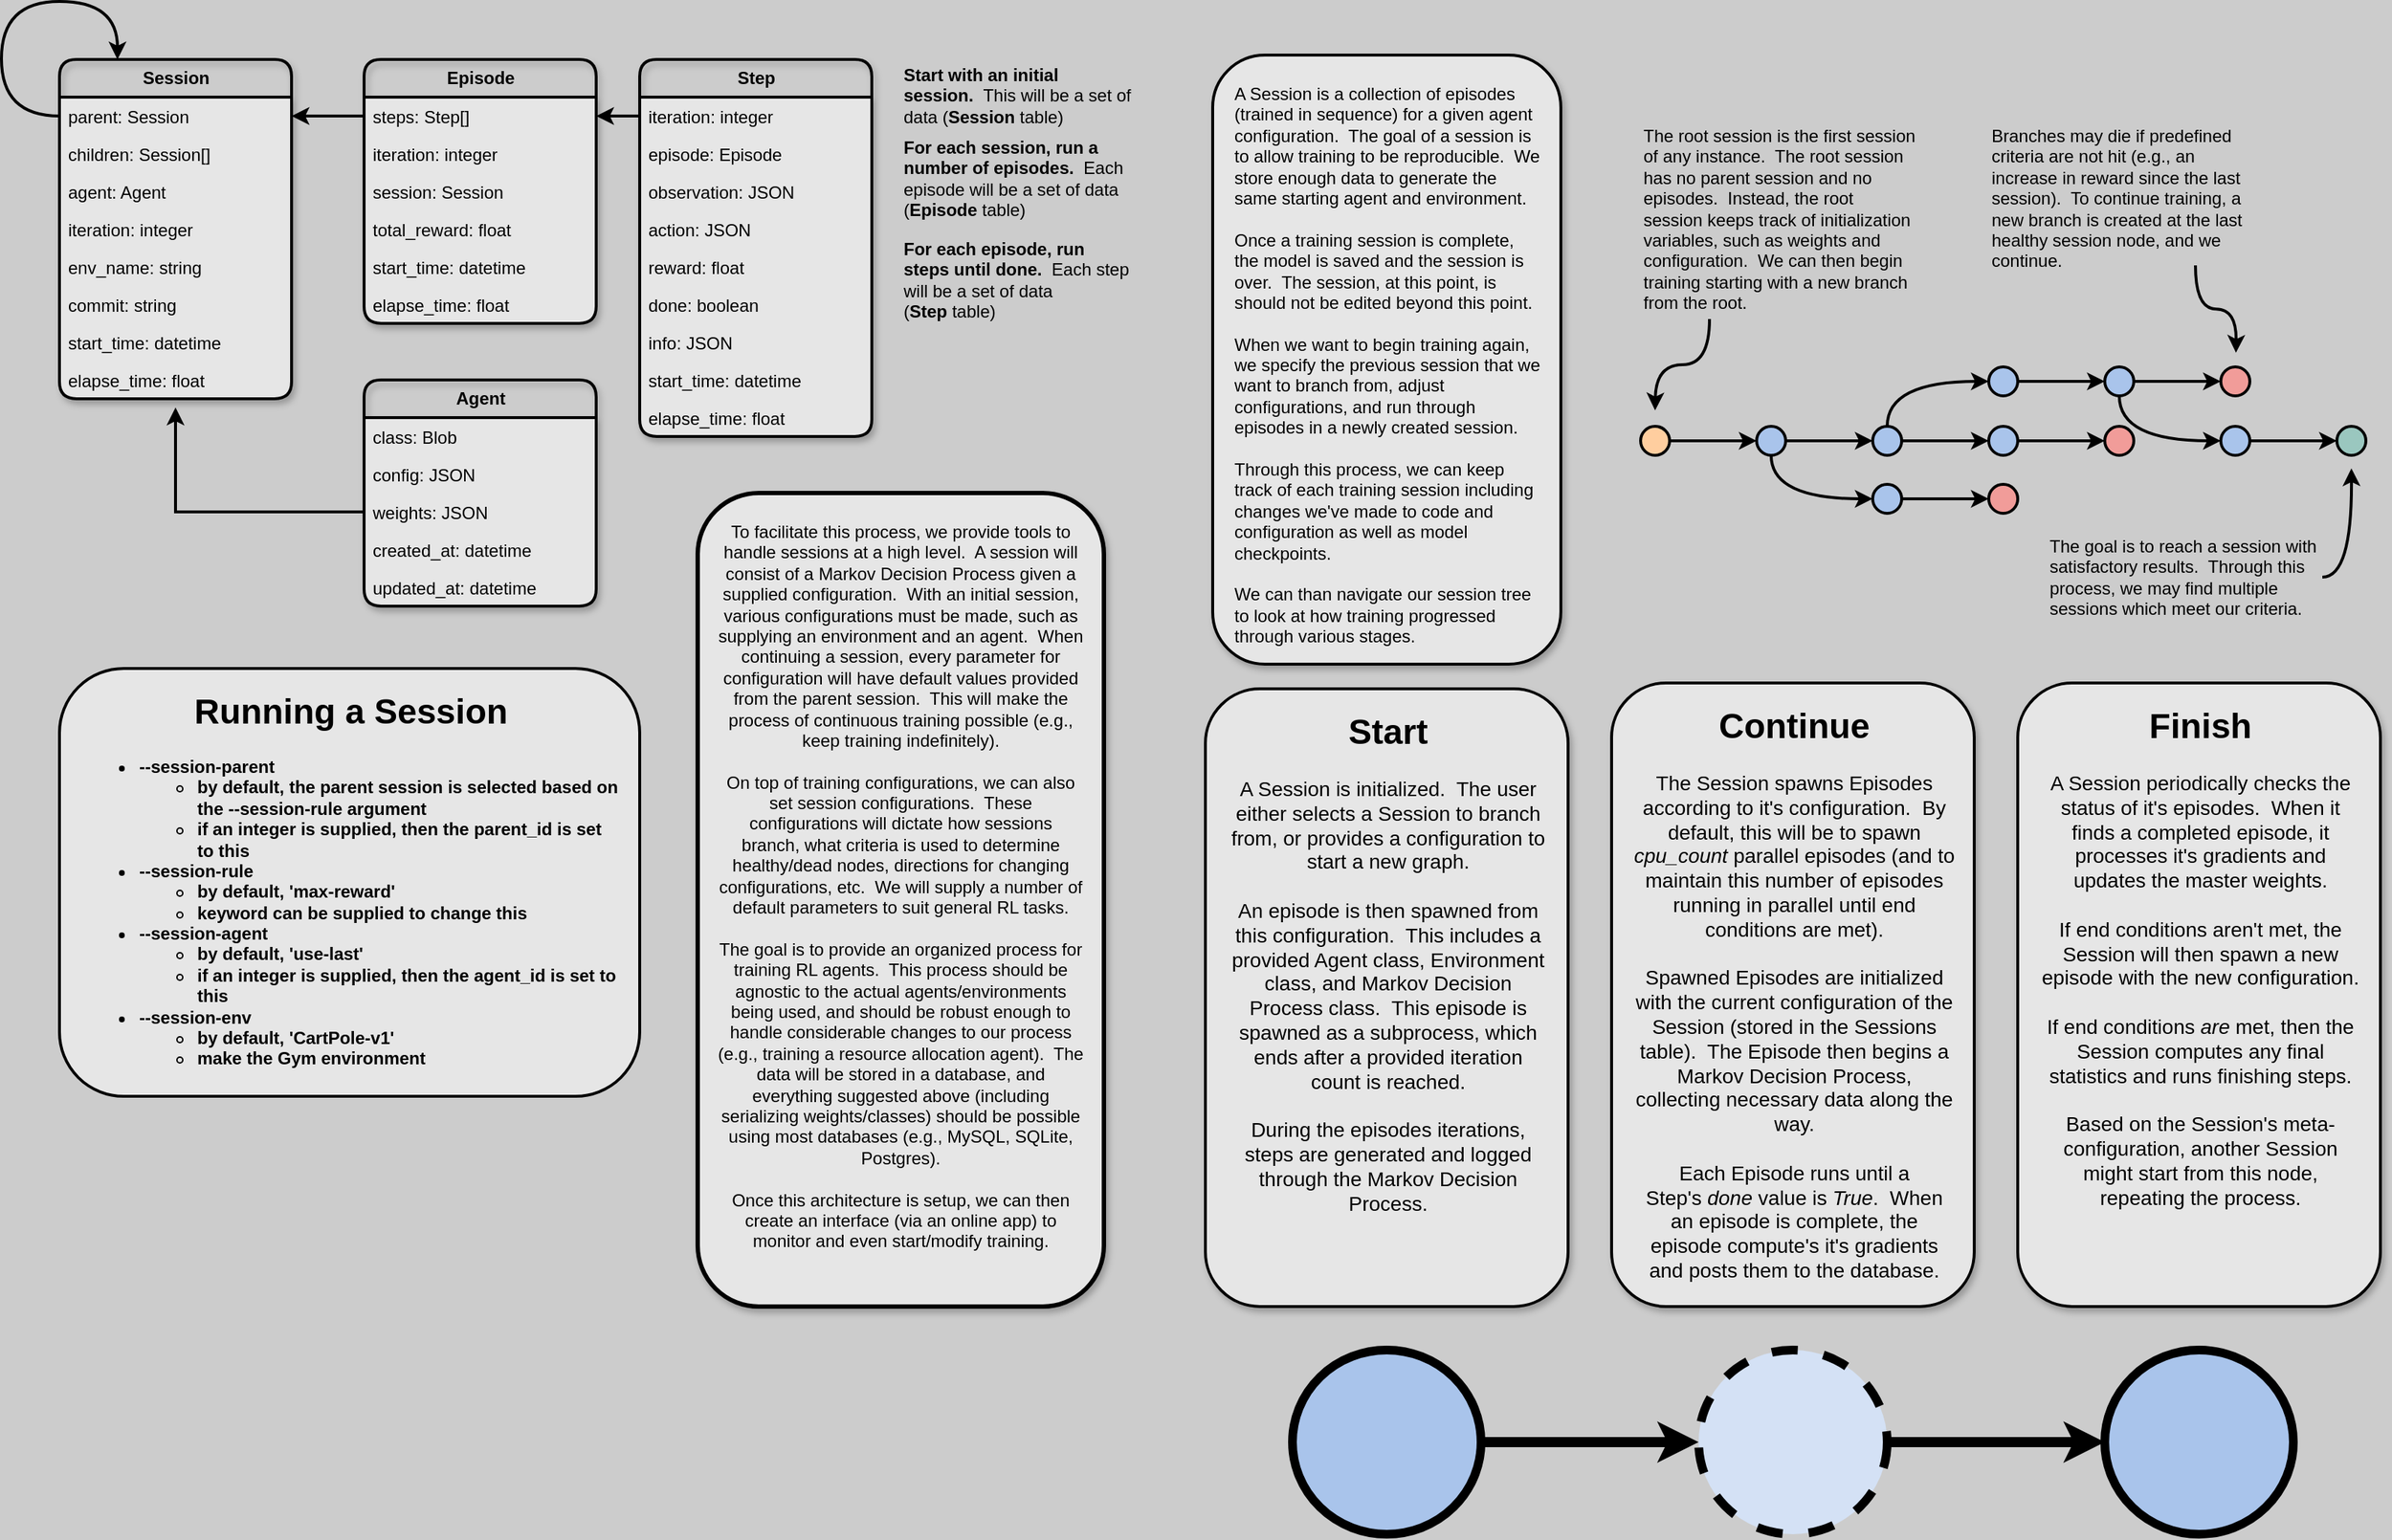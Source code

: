 <mxGraphModel dx="1079" dy="789" grid="1" gridSize="10" guides="1" tooltips="1" connect="1" arrows="1" fold="1" page="1" pageScale="1" pageWidth="850" pageHeight="1100" background="#CCCCCC"><root><mxCell id="0"/><mxCell id="1" parent="0"/><mxCell id="134" value="" style="group" parent="1" vertex="1" connectable="0"><mxGeometry x="80" y="79" width="740" height="980" as="geometry"/></mxCell><mxCell id="130" value="" style="group" parent="134" vertex="1" connectable="0"><mxGeometry x="580" y="-22" width="160" height="241" as="geometry"/></mxCell><mxCell id="157" value="" style="group" parent="130" vertex="1" connectable="0"><mxGeometry width="160" height="190" as="geometry"/></mxCell><mxCell id="117" value="&lt;b&gt;Start with an initial session.&amp;nbsp;&amp;nbsp;&lt;/b&gt;&lt;span&gt;This will be a set of data (&lt;/span&gt;&lt;b&gt;Session&amp;nbsp;&lt;/b&gt;&lt;span&gt;table)&lt;/span&gt;" style="text;html=1;strokeColor=none;fillColor=none;align=left;verticalAlign=top;whiteSpace=wrap;rounded=0;shadow=1;" parent="157" vertex="1"><mxGeometry width="160" height="50" as="geometry"/></mxCell><mxCell id="125" value="&lt;b&gt;For each session, run a number of episodes.&amp;nbsp;&amp;nbsp;&lt;/b&gt;&lt;span&gt;Each episode will be a set of data (&lt;/span&gt;&lt;b&gt;Episode &lt;/b&gt;&lt;span&gt;table)&lt;/span&gt;" style="text;html=1;strokeColor=none;fillColor=none;align=left;verticalAlign=top;whiteSpace=wrap;rounded=0;shadow=1;" parent="157" vertex="1"><mxGeometry y="50" width="160" height="70" as="geometry"/></mxCell><mxCell id="127" value="&lt;b&gt;For each episode, run steps until done.&amp;nbsp;&amp;nbsp;&lt;/b&gt;&lt;span&gt;Each step will be a set of data (&lt;/span&gt;&lt;b&gt;Step&amp;nbsp;&lt;/b&gt;&lt;span&gt;table)&lt;/span&gt;" style="text;html=1;strokeColor=none;fillColor=none;align=left;verticalAlign=top;whiteSpace=wrap;rounded=0;shadow=1;" parent="157" vertex="1"><mxGeometry y="120" width="160" height="70" as="geometry"/></mxCell><mxCell id="156" value="" style="group" parent="134" vertex="1" connectable="0"><mxGeometry y="-19" width="560" height="715" as="geometry"/></mxCell><object label="&lt;b&gt;Step&lt;/b&gt;" id="15"><mxCell style="swimlane;fontStyle=0;childLayout=stackLayout;horizontal=1;startSize=26;fillColor=none;horizontalStack=0;resizeParent=1;resizeParentMax=0;resizeLast=0;collapsible=1;marginBottom=0;swimlaneFillColor=#E6E6E6;rounded=1;strokeWidth=2;html=1;shadow=1;" parent="156" vertex="1"><mxGeometry x="400" width="160" height="260" as="geometry"/></mxCell></object><mxCell id="46" value="iteration: integer" style="text;strokeColor=none;fillColor=none;align=left;verticalAlign=top;spacingLeft=4;spacingRight=4;overflow=hidden;rotatable=0;points=[[0,0.5],[1,0.5]];portConstraint=eastwest;" parent="15" vertex="1"><mxGeometry y="26" width="160" height="26" as="geometry"/></mxCell><mxCell id="49" value="episode: Episode" style="text;strokeColor=none;fillColor=none;align=left;verticalAlign=top;spacingLeft=4;spacingRight=4;overflow=hidden;rotatable=0;points=[[0,0.5],[1,0.5]];portConstraint=eastwest;" parent="15" vertex="1"><mxGeometry y="52" width="160" height="26" as="geometry"/></mxCell><mxCell id="48" value="observation: JSON" style="text;strokeColor=none;fillColor=none;align=left;verticalAlign=top;spacingLeft=4;spacingRight=4;overflow=hidden;rotatable=0;points=[[0,0.5],[1,0.5]];portConstraint=eastwest;" parent="15" vertex="1"><mxGeometry y="78" width="160" height="26" as="geometry"/></mxCell><mxCell id="51" value="action: JSON&#10;" style="text;strokeColor=none;fillColor=none;align=left;verticalAlign=top;spacingLeft=4;spacingRight=4;overflow=hidden;rotatable=0;points=[[0,0.5],[1,0.5]];portConstraint=eastwest;" parent="15" vertex="1"><mxGeometry y="104" width="160" height="26" as="geometry"/></mxCell><mxCell id="52" value="reward: float" style="text;strokeColor=none;fillColor=none;align=left;verticalAlign=top;spacingLeft=4;spacingRight=4;overflow=hidden;rotatable=0;points=[[0,0.5],[1,0.5]];portConstraint=eastwest;" parent="15" vertex="1"><mxGeometry y="130" width="160" height="26" as="geometry"/></mxCell><mxCell id="53" value="done: boolean" style="text;strokeColor=none;fillColor=none;align=left;verticalAlign=top;spacingLeft=4;spacingRight=4;overflow=hidden;rotatable=0;points=[[0,0.5],[1,0.5]];portConstraint=eastwest;" parent="15" vertex="1"><mxGeometry y="156" width="160" height="26" as="geometry"/></mxCell><mxCell id="54" value="info: JSON" style="text;strokeColor=none;fillColor=none;align=left;verticalAlign=top;spacingLeft=4;spacingRight=4;overflow=hidden;rotatable=0;points=[[0,0.5],[1,0.5]];portConstraint=eastwest;" parent="15" vertex="1"><mxGeometry y="182" width="160" height="26" as="geometry"/></mxCell><mxCell id="55" value="start_time: datetime" style="text;strokeColor=none;fillColor=none;align=left;verticalAlign=top;spacingLeft=4;spacingRight=4;overflow=hidden;rotatable=0;points=[[0,0.5],[1,0.5]];portConstraint=eastwest;" parent="15" vertex="1"><mxGeometry y="208" width="160" height="26" as="geometry"/></mxCell><mxCell id="45" value="elapse_time: float" style="text;strokeColor=none;fillColor=none;align=left;verticalAlign=top;spacingLeft=4;spacingRight=4;overflow=hidden;rotatable=0;points=[[0,0.5],[1,0.5]];portConstraint=eastwest;" parent="15" vertex="1"><mxGeometry y="234" width="160" height="26" as="geometry"/></mxCell><mxCell id="27" value="&lt;b&gt;Session&lt;/b&gt;" style="swimlane;fontStyle=0;childLayout=stackLayout;horizontal=1;startSize=26;fillColor=none;horizontalStack=0;resizeParent=1;resizeParentMax=0;resizeLast=0;collapsible=1;marginBottom=0;swimlaneFillColor=#E6E6E6;rounded=1;strokeWidth=2;html=1;shadow=1;" parent="156" vertex="1"><mxGeometry width="160" height="234" as="geometry"/></mxCell><mxCell id="133" style="edgeStyle=orthogonalEdgeStyle;curved=1;rounded=0;html=1;exitX=0;exitY=0.5;entryX=0.25;entryY=0;jettySize=auto;orthogonalLoop=1;strokeWidth=2;" parent="27" source="129" target="27" edge="1"><mxGeometry relative="1" as="geometry"><Array as="points"><mxPoint x="-40" y="39"/><mxPoint x="-40" y="-40"/><mxPoint x="40" y="-40"/></Array></mxGeometry></mxCell><mxCell id="129" value="parent: Session" style="text;strokeColor=none;fillColor=none;align=left;verticalAlign=top;spacingLeft=4;spacingRight=4;overflow=hidden;rotatable=0;points=[[0,0.5],[1,0.5]];portConstraint=eastwest;" parent="27" vertex="1"><mxGeometry y="26" width="160" height="26" as="geometry"/></mxCell><mxCell id="71" value="children: Session[]" style="text;strokeColor=none;fillColor=none;align=left;verticalAlign=top;spacingLeft=4;spacingRight=4;overflow=hidden;rotatable=0;points=[[0,0.5],[1,0.5]];portConstraint=eastwest;" parent="27" vertex="1"><mxGeometry y="52" width="160" height="26" as="geometry"/></mxCell><mxCell id="120" value="agent: Agent" style="text;strokeColor=none;fillColor=none;align=left;verticalAlign=top;spacingLeft=4;spacingRight=4;overflow=hidden;rotatable=0;points=[[0,0.5],[1,0.5]];portConstraint=eastwest;" parent="27" vertex="1"><mxGeometry y="78" width="160" height="26" as="geometry"/></mxCell><mxCell id="150" value="iteration: integer" style="text;strokeColor=none;fillColor=none;align=left;verticalAlign=top;spacingLeft=4;spacingRight=4;overflow=hidden;rotatable=0;points=[[0,0.5],[1,0.5]];portConstraint=eastwest;" parent="27" vertex="1"><mxGeometry y="104" width="160" height="26" as="geometry"/></mxCell><mxCell id="118" value="env_name: string" style="text;strokeColor=none;fillColor=none;align=left;verticalAlign=top;spacingLeft=4;spacingRight=4;overflow=hidden;rotatable=0;points=[[0,0.5],[1,0.5]];portConstraint=eastwest;" parent="27" vertex="1"><mxGeometry y="130" width="160" height="26" as="geometry"/></mxCell><mxCell id="75" value="commit: string" style="text;strokeColor=none;fillColor=none;align=left;verticalAlign=top;spacingLeft=4;spacingRight=4;overflow=hidden;rotatable=0;points=[[0,0.5],[1,0.5]];portConstraint=eastwest;" parent="27" vertex="1"><mxGeometry y="156" width="160" height="26" as="geometry"/></mxCell><mxCell id="72" value="start_time: datetime" style="text;strokeColor=none;fillColor=none;align=left;verticalAlign=top;spacingLeft=4;spacingRight=4;overflow=hidden;rotatable=0;points=[[0,0.5],[1,0.5]];portConstraint=eastwest;" parent="27" vertex="1"><mxGeometry y="182" width="160" height="26" as="geometry"/></mxCell><mxCell id="73" value="elapse_time: float" style="text;strokeColor=none;fillColor=none;align=left;verticalAlign=top;spacingLeft=4;spacingRight=4;overflow=hidden;rotatable=0;points=[[0,0.5],[1,0.5]];portConstraint=eastwest;" parent="27" vertex="1"><mxGeometry y="208" width="160" height="26" as="geometry"/></mxCell><object label="&lt;b&gt;Agent&lt;/b&gt;" id="180"><mxCell style="swimlane;fontStyle=0;childLayout=stackLayout;horizontal=1;startSize=26;fillColor=none;horizontalStack=0;resizeParent=1;resizeParentMax=0;resizeLast=0;collapsible=1;marginBottom=0;swimlaneFillColor=#E6E6E6;rounded=1;strokeWidth=2;html=1;shadow=1;" parent="156" vertex="1"><mxGeometry x="210" y="221" width="160" height="156" as="geometry"><mxRectangle x="210" y="221" width="70" height="26" as="alternateBounds"/></mxGeometry></mxCell></object><mxCell id="181" value="class: Blob" style="text;strokeColor=none;fillColor=none;align=left;verticalAlign=top;spacingLeft=4;spacingRight=4;overflow=hidden;rotatable=0;points=[[0,0.5],[1,0.5]];portConstraint=eastwest;" parent="180" vertex="1"><mxGeometry y="26" width="160" height="26" as="geometry"/></mxCell><mxCell id="182" value="config: JSON" style="text;strokeColor=none;fillColor=none;align=left;verticalAlign=top;spacingLeft=4;spacingRight=4;overflow=hidden;rotatable=0;points=[[0,0.5],[1,0.5]];portConstraint=eastwest;" parent="180" vertex="1"><mxGeometry y="52" width="160" height="26" as="geometry"/></mxCell><mxCell id="183" value="weights: JSON" style="text;strokeColor=none;fillColor=none;align=left;verticalAlign=top;spacingLeft=4;spacingRight=4;overflow=hidden;rotatable=0;points=[[0,0.5],[1,0.5]];portConstraint=eastwest;" parent="180" vertex="1"><mxGeometry y="78" width="160" height="26" as="geometry"/></mxCell><mxCell id="185" value="created_at: datetime" style="text;strokeColor=none;fillColor=none;align=left;verticalAlign=top;spacingLeft=4;spacingRight=4;overflow=hidden;rotatable=0;points=[[0,0.5],[1,0.5]];portConstraint=eastwest;" parent="180" vertex="1"><mxGeometry y="104" width="160" height="26" as="geometry"/></mxCell><mxCell id="186" value="updated_at: datetime" style="text;strokeColor=none;fillColor=none;align=left;verticalAlign=top;spacingLeft=4;spacingRight=4;overflow=hidden;rotatable=0;points=[[0,0.5],[1,0.5]];portConstraint=eastwest;" parent="180" vertex="1"><mxGeometry y="130" width="160" height="26" as="geometry"/></mxCell><mxCell id="200" value="&lt;h1 style=&quot;text-align: center&quot;&gt;Running a Session&lt;/h1&gt;&lt;p&gt;&lt;/p&gt;&lt;b&gt;&lt;ul&gt;&lt;li&gt;--session-parent&lt;/li&gt;&lt;ul&gt;&lt;li&gt;by default, the parent session is selected based on the --session-rule argument&lt;/li&gt;&lt;li&gt;if an integer is supplied, then the parent_id is set to this&lt;/li&gt;&lt;/ul&gt;&lt;li&gt;--session-rule&lt;/li&gt;&lt;ul&gt;&lt;li&gt;by default, 'max-reward'&lt;/li&gt;&lt;li&gt;keyword can be supplied to change this&lt;/li&gt;&lt;/ul&gt;&lt;li&gt;--session-agent&lt;/li&gt;&lt;ul&gt;&lt;li&gt;by default, 'use-last'&lt;/li&gt;&lt;li&gt;if an integer is supplied, then the agent_id is set to this&lt;/li&gt;&lt;/ul&gt;&lt;li&gt;--session-env&lt;/li&gt;&lt;ul&gt;&lt;li&gt;by default, 'CartPole-v1'&lt;/li&gt;&lt;li&gt;make the Gym environment&lt;/li&gt;&lt;/ul&gt;&lt;/ul&gt;&lt;/b&gt;&lt;p&gt;&lt;/p&gt;&lt;p&gt;&lt;br&gt;&lt;/p&gt;" style="text;html=1;strokeColor=#000000;fillColor=#E6E6E6;spacing=15;spacingTop=-20;whiteSpace=wrap;overflow=hidden;rounded=1;strokeWidth=2;spacingLeft=0;spacingRight=0;" parent="156" vertex="1"><mxGeometry y="420" width="400" height="295" as="geometry"/></mxCell><object label="&lt;b&gt;Episode&lt;/b&gt;" id="56"><mxCell style="swimlane;fontStyle=0;childLayout=stackLayout;horizontal=1;startSize=26;fillColor=none;horizontalStack=0;resizeParent=1;resizeParentMax=0;resizeLast=0;collapsible=1;marginBottom=0;swimlaneFillColor=#E6E6E6;rounded=1;strokeWidth=2;html=1;shadow=1;" parent="134" vertex="1"><mxGeometry x="210" y="-19" width="160" height="182" as="geometry"/></mxCell></object><mxCell id="57" value="steps: Step[]" style="text;strokeColor=none;fillColor=none;align=left;verticalAlign=top;spacingLeft=4;spacingRight=4;overflow=hidden;rotatable=0;points=[[0,0.5],[1,0.5]];portConstraint=eastwest;" parent="56" vertex="1"><mxGeometry y="26" width="160" height="26" as="geometry"/></mxCell><mxCell id="149" value="iteration: integer" style="text;strokeColor=none;fillColor=none;align=left;verticalAlign=top;spacingLeft=4;spacingRight=4;overflow=hidden;rotatable=0;points=[[0,0.5],[1,0.5]];portConstraint=eastwest;" parent="56" vertex="1"><mxGeometry y="52" width="160" height="26" as="geometry"/></mxCell><mxCell id="148" value="session: Session" style="text;strokeColor=none;fillColor=none;align=left;verticalAlign=top;spacingLeft=4;spacingRight=4;overflow=hidden;rotatable=0;points=[[0,0.5],[1,0.5]];portConstraint=eastwest;" parent="56" vertex="1"><mxGeometry y="78" width="160" height="26" as="geometry"/></mxCell><mxCell id="58" value="total_reward: float&#10;" style="text;strokeColor=none;fillColor=none;align=left;verticalAlign=top;spacingLeft=4;spacingRight=4;overflow=hidden;rotatable=0;points=[[0,0.5],[1,0.5]];portConstraint=eastwest;" parent="56" vertex="1"><mxGeometry y="104" width="160" height="26" as="geometry"/></mxCell><mxCell id="64" value="start_time: datetime" style="text;strokeColor=none;fillColor=none;align=left;verticalAlign=top;spacingLeft=4;spacingRight=4;overflow=hidden;rotatable=0;points=[[0,0.5],[1,0.5]];portConstraint=eastwest;" parent="56" vertex="1"><mxGeometry y="130" width="160" height="26" as="geometry"/></mxCell><mxCell id="65" value="elapse_time: float" style="text;strokeColor=none;fillColor=none;align=left;verticalAlign=top;spacingLeft=4;spacingRight=4;overflow=hidden;rotatable=0;points=[[0,0.5],[1,0.5]];portConstraint=eastwest;" parent="56" vertex="1"><mxGeometry y="156" width="160" height="26" as="geometry"/></mxCell><mxCell id="79" style="edgeStyle=orthogonalEdgeStyle;rounded=0;html=1;exitX=0;exitY=0.5;entryX=1;entryY=0.5;jettySize=auto;orthogonalLoop=1;strokeWidth=2;" parent="134" source="46" target="57" edge="1"><mxGeometry relative="1" as="geometry"/></mxCell><mxCell id="131" style="edgeStyle=orthogonalEdgeStyle;curved=1;rounded=0;html=1;exitX=0;exitY=0.5;entryX=1;entryY=0.5;jettySize=auto;orthogonalLoop=1;strokeWidth=2;" parent="134" source="57" target="129" edge="1"><mxGeometry relative="1" as="geometry"/></mxCell><mxCell id="135" value="A Session is a collection of episodes (trained in sequence) for a given agent configuration.&amp;nbsp; The goal of a session is to allow training to be reproducible.&amp;nbsp; We store enough data to generate the same starting agent and environment.&lt;div&gt;&lt;br&gt;&lt;/div&gt;&lt;div&gt;Once a training session is complete, the model is saved and the session is over.&amp;nbsp; The session, at this point, is should not be edited beyond this point.&lt;/div&gt;&lt;div&gt;&lt;br&gt;&lt;/div&gt;&lt;div&gt;When we want to begin training again, we specify the previous session that we want to branch from, adjust configurations, and run through episodes in a newly created session.&lt;div&gt;&lt;br&gt;&lt;/div&gt;&lt;div&gt;Through this process, we can keep track of each training session including changes we've made to code and configuration as well as model checkpoints.&lt;/div&gt;&lt;/div&gt;&lt;div&gt;&lt;br&gt;&lt;/div&gt;&lt;div&gt;We can than navigate our session tree to look at how training progressed through various stages.&lt;/div&gt;" style="text;html=1;strokeColor=#000000;fillColor=#E6E6E6;align=left;verticalAlign=top;whiteSpace=wrap;rounded=1;shadow=1;strokeWidth=2;comic=0;glass=0;spacing=15;" parent="1" vertex="1"><mxGeometry x="875" y="57" width="240" height="420" as="geometry"/></mxCell><mxCell id="146" value="To facilitate this process, we provide tools to handle sessions at a high level.&amp;nbsp; A session will consist of a Markov Decision Process given a supplied configuration.&amp;nbsp; With an initial session, various configurations must be made, such as supplying an environment and an agent.&amp;nbsp; When continuing a session, every parameter for configuration will have default values provided from the parent session.&amp;nbsp; This will make the process of continuous training possible (e.g., keep training indefinitely).&lt;div&gt;&lt;br&gt;&lt;/div&gt;&lt;div&gt;On top of training configurations, we can also set session configurations.&amp;nbsp; These configurations will dictate how sessions branch, what criteria is used to determine healthy/dead nodes, directions for changing configurations, etc.&amp;nbsp; We will supply a number of default parameters to suit general RL tasks.&lt;/div&gt;&lt;div&gt;&lt;br&gt;&lt;/div&gt;&lt;div&gt;The goal is to provide an organized process for training RL agents.&amp;nbsp; This process should be agnostic to the actual agents/environments being used, and should be robust enough to handle considerable changes to our process (e.g., training a resource allocation agent).&amp;nbsp; The data will be stored in a database, and everything suggested above (including serializing weights/classes) should be possible using most databases (e.g., MySQL, SQLite, Postgres).&lt;/div&gt;&lt;div&gt;&lt;br&gt;&lt;/div&gt;&lt;div&gt;Once this architecture is setup, we can then create an interface (via an online app) to monitor and even start/modify training.&lt;/div&gt;" style="text;html=1;strokeColor=#000000;fillColor=#E6E6E6;align=center;verticalAlign=top;whiteSpace=wrap;rounded=1;shadow=1;strokeWidth=3;comic=0;glass=0;gradientColor=none;spacing=15;" parent="1" vertex="1"><mxGeometry x="520" y="359" width="280" height="561" as="geometry"/></mxCell><mxCell id="147" value="" style="group" parent="1" vertex="1" connectable="0"><mxGeometry x="1170" y="99" width="500" height="353" as="geometry"/></mxCell><mxCell id="128" value="" style="group" parent="147" vertex="1" connectable="0"><mxGeometry y="173" width="500" height="101" as="geometry"/></mxCell><mxCell id="82" value="" style="shape=mxgraph.flowchart.start_2;whiteSpace=wrap;html=1;fillColor=#FFCE9F;strokeColor=#000000;strokeWidth=2" parent="128" vertex="1"><mxGeometry y="41" width="20" height="20" as="geometry"/></mxCell><mxCell id="91" value="" style="shape=mxgraph.flowchart.start_2;whiteSpace=wrap;html=1;fillColor=#A9C4EB;strokeColor=#000000;strokeWidth=2" parent="128" vertex="1"><mxGeometry x="80" y="41" width="20" height="20" as="geometry"/></mxCell><mxCell id="95" style="edgeStyle=entityRelationEdgeStyle;rounded=0;html=1;exitX=1;exitY=0.5;exitPerimeter=0;entryX=0;entryY=0.5;entryPerimeter=0;jettySize=auto;orthogonalLoop=1;strokeWidth=2;" parent="128" source="82" target="91" edge="1"><mxGeometry relative="1" as="geometry"/></mxCell><mxCell id="92" value="" style="shape=mxgraph.flowchart.start_2;whiteSpace=wrap;html=1;fillColor=#A9C4EB;strokeColor=#000000;strokeWidth=2" parent="128" vertex="1"><mxGeometry x="160" y="41" width="20" height="20" as="geometry"/></mxCell><mxCell id="96" style="edgeStyle=entityRelationEdgeStyle;rounded=0;html=1;exitX=1;exitY=0.5;exitPerimeter=0;entryX=0;entryY=0.5;entryPerimeter=0;jettySize=auto;orthogonalLoop=1;strokeWidth=2;" parent="128" source="91" target="92" edge="1"><mxGeometry relative="1" as="geometry"/></mxCell><mxCell id="93" value="" style="shape=mxgraph.flowchart.start_2;whiteSpace=wrap;html=1;fillColor=#A9C4EB;strokeColor=#000000;strokeWidth=2" parent="128" vertex="1"><mxGeometry x="160" y="81" width="20" height="20" as="geometry"/></mxCell><mxCell id="97" style="edgeStyle=orthogonalEdgeStyle;rounded=0;html=1;exitX=0.5;exitY=1;exitPerimeter=0;entryX=0;entryY=0.5;entryPerimeter=0;jettySize=auto;orthogonalLoop=1;strokeWidth=2;curved=1;" parent="128" source="91" target="93" edge="1"><mxGeometry relative="1" as="geometry"/></mxCell><mxCell id="98" value="" style="shape=mxgraph.flowchart.start_2;whiteSpace=wrap;html=1;fillColor=#A9C4EB;strokeColor=#000000;strokeWidth=2" parent="128" vertex="1"><mxGeometry x="240" width="20" height="20" as="geometry"/></mxCell><mxCell id="103" style="edgeStyle=orthogonalEdgeStyle;curved=1;rounded=0;html=1;exitX=0.5;exitY=0;exitPerimeter=0;entryX=0;entryY=0.5;entryPerimeter=0;jettySize=auto;orthogonalLoop=1;strokeWidth=2;" parent="128" source="92" target="98" edge="1"><mxGeometry relative="1" as="geometry"/></mxCell><mxCell id="99" value="" style="shape=mxgraph.flowchart.start_2;whiteSpace=wrap;html=1;fillColor=#F19C99;strokeColor=#000000;strokeWidth=2" parent="128" vertex="1"><mxGeometry x="240" y="81" width="20" height="20" as="geometry"/></mxCell><mxCell id="102" style="edgeStyle=orthogonalEdgeStyle;curved=1;rounded=0;html=1;exitX=1;exitY=0.5;exitPerimeter=0;entryX=0;entryY=0.5;entryPerimeter=0;jettySize=auto;orthogonalLoop=1;strokeWidth=2;" parent="128" source="93" target="99" edge="1"><mxGeometry relative="1" as="geometry"/></mxCell><mxCell id="100" value="" style="shape=mxgraph.flowchart.start_2;whiteSpace=wrap;html=1;fillColor=#A9C4EB;strokeColor=#000000;strokeWidth=2" parent="128" vertex="1"><mxGeometry x="240" y="41" width="20" height="20" as="geometry"/></mxCell><mxCell id="101" style="edgeStyle=orthogonalEdgeStyle;curved=1;rounded=0;html=1;exitX=1;exitY=0.5;exitPerimeter=0;entryX=0;entryY=0.5;entryPerimeter=0;jettySize=auto;orthogonalLoop=1;strokeWidth=2;" parent="128" source="92" target="100" edge="1"><mxGeometry relative="1" as="geometry"/></mxCell><mxCell id="104" value="" style="shape=mxgraph.flowchart.start_2;whiteSpace=wrap;html=1;fillColor=#F19C99;strokeColor=#000000;strokeWidth=2" parent="128" vertex="1"><mxGeometry x="320" y="41" width="20" height="20" as="geometry"/></mxCell><mxCell id="107" style="edgeStyle=orthogonalEdgeStyle;curved=1;rounded=0;html=1;exitX=1;exitY=0.5;exitPerimeter=0;entryX=0;entryY=0.5;entryPerimeter=0;jettySize=auto;orthogonalLoop=1;strokeWidth=2;" parent="128" source="100" target="104" edge="1"><mxGeometry relative="1" as="geometry"/></mxCell><mxCell id="105" value="" style="shape=mxgraph.flowchart.start_2;whiteSpace=wrap;html=1;fillColor=#A9C4EB;strokeColor=#000000;strokeWidth=2" parent="128" vertex="1"><mxGeometry x="320" width="20" height="20" as="geometry"/></mxCell><mxCell id="108" style="edgeStyle=orthogonalEdgeStyle;curved=1;rounded=0;html=1;exitX=1;exitY=0.5;exitPerimeter=0;entryX=0;entryY=0.5;entryPerimeter=0;jettySize=auto;orthogonalLoop=1;strokeWidth=2;" parent="128" source="98" target="105" edge="1"><mxGeometry relative="1" as="geometry"/></mxCell><mxCell id="109" value="" style="shape=mxgraph.flowchart.start_2;whiteSpace=wrap;html=1;fillColor=#F19C99;strokeColor=#000000;strokeWidth=2" parent="128" vertex="1"><mxGeometry x="400" width="20" height="20" as="geometry"/></mxCell><mxCell id="110" style="edgeStyle=orthogonalEdgeStyle;curved=1;rounded=0;html=1;exitX=1;exitY=0.5;exitPerimeter=0;entryX=0;entryY=0.5;entryPerimeter=0;jettySize=auto;orthogonalLoop=1;strokeWidth=2;" parent="128" source="105" target="109" edge="1"><mxGeometry relative="1" as="geometry"/></mxCell><mxCell id="111" value="" style="shape=mxgraph.flowchart.start_2;whiteSpace=wrap;html=1;fillColor=#A9C4EB;strokeColor=#000000;strokeWidth=2" parent="128" vertex="1"><mxGeometry x="400" y="41" width="20" height="20" as="geometry"/></mxCell><mxCell id="112" style="edgeStyle=orthogonalEdgeStyle;curved=1;rounded=0;html=1;exitX=0.5;exitY=1;exitPerimeter=0;entryX=0;entryY=0.5;entryPerimeter=0;jettySize=auto;orthogonalLoop=1;strokeWidth=2;" parent="128" source="105" target="111" edge="1"><mxGeometry relative="1" as="geometry"/></mxCell><mxCell id="113" value="" style="shape=mxgraph.flowchart.start_2;whiteSpace=wrap;html=1;fillColor=#9AC7BF;strokeColor=#000000;strokeWidth=2" parent="128" vertex="1"><mxGeometry x="480" y="41" width="20" height="20" as="geometry"/></mxCell><mxCell id="114" style="edgeStyle=orthogonalEdgeStyle;curved=1;rounded=0;html=1;exitX=1;exitY=0.5;exitPerimeter=0;entryX=0;entryY=0.5;entryPerimeter=0;jettySize=auto;orthogonalLoop=1;strokeWidth=2;" parent="128" source="111" target="113" edge="1"><mxGeometry relative="1" as="geometry"/></mxCell><mxCell id="138" style="edgeStyle=orthogonalEdgeStyle;curved=1;rounded=0;html=1;exitX=0.25;exitY=1;jettySize=auto;orthogonalLoop=1;strokeWidth=2;" parent="147" source="137" edge="1"><mxGeometry relative="1" as="geometry"><mxPoint x="10.0" y="203" as="targetPoint"/></mxGeometry></mxCell><mxCell id="137" value="The root session is the first session of any instance.&amp;nbsp; The root session has no parent session and no episodes.&amp;nbsp; Instead, the root session keeps track of initialization variables, such as weights and configuration.&amp;nbsp; We can then begin training starting with a new branch from the root." style="text;html=1;strokeColor=none;fillColor=none;align=left;verticalAlign=top;whiteSpace=wrap;rounded=0;shadow=1;" parent="147" vertex="1"><mxGeometry width="190" height="140" as="geometry"/></mxCell><mxCell id="141" style="edgeStyle=orthogonalEdgeStyle;curved=1;rounded=0;html=1;exitX=0.75;exitY=1;jettySize=auto;orthogonalLoop=1;strokeWidth=2;" parent="147" source="139" edge="1"><mxGeometry relative="1" as="geometry"><mxPoint x="410.412" y="163.235" as="targetPoint"/></mxGeometry></mxCell><mxCell id="139" value="Branches may die if predefined criteria are not hit (e.g., an increase in reward since the last session).&amp;nbsp; To continue training, a new branch is created at the last healthy session node, and we continue." style="text;html=1;strokeColor=none;fillColor=none;align=left;verticalAlign=top;whiteSpace=wrap;rounded=0;shadow=1;" parent="147" vertex="1"><mxGeometry x="240" width="190" height="103" as="geometry"/></mxCell><mxCell id="144" style="edgeStyle=orthogonalEdgeStyle;curved=1;rounded=0;html=1;exitX=1;exitY=0.5;jettySize=auto;orthogonalLoop=1;strokeWidth=2;" parent="147" source="143" edge="1"><mxGeometry relative="1" as="geometry"><mxPoint x="490.0" y="243" as="targetPoint"/></mxGeometry></mxCell><mxCell id="143" value="The goal is to reach a session with satisfactory results.&amp;nbsp; Through this process, we may find multiple sessions which meet our criteria." style="text;html=1;strokeColor=none;fillColor=none;align=left;verticalAlign=top;whiteSpace=wrap;rounded=0;shadow=1;" parent="147" vertex="1"><mxGeometry x="280" y="283" width="190" height="70" as="geometry"/></mxCell><mxCell id="155" value="&lt;h1 style=&quot;text-align: center&quot;&gt;Start&lt;/h1&gt;&lt;p style=&quot;text-align: center&quot;&gt;&lt;/p&gt;&lt;font style=&quot;font-size: 14px&quot;&gt;&lt;div style=&quot;text-align: center&quot;&gt;&lt;span&gt;A Session is initialized.&amp;nbsp; The user either selects a Session to branch from, or provides a configuration to start a new graph.&lt;/span&gt;&lt;/div&gt;&lt;div style=&quot;text-align: center&quot;&gt;&lt;span&gt;&lt;br&gt;&lt;/span&gt;&lt;/div&gt;&lt;span&gt;&lt;div style=&quot;text-align: center&quot;&gt;&lt;span&gt;An episode is then spawned from this configuration.&amp;nbsp; This includes a provided Agent class, Environment class, and Markov Decision Process class.&amp;nbsp; This episode is spawned as a subprocess, which ends after a provided iteration count is reached.&lt;/span&gt;&lt;/div&gt;&lt;div style=&quot;text-align: center&quot;&gt;&lt;span&gt;&lt;br&gt;&lt;/span&gt;&lt;/div&gt;&lt;/span&gt;&lt;span&gt;&lt;div style=&quot;text-align: center&quot;&gt;&lt;span&gt;During the episodes iterations, steps are generated and logged through the Markov Decision Process.&lt;/span&gt;&lt;/div&gt;&lt;/span&gt;&lt;/font&gt;&lt;p&gt;&lt;/p&gt;" style="text;html=1;strokeColor=#000000;fillColor=#E6E6E6;spacing=15;spacingTop=-20;overflow=hidden;rounded=1;strokeWidth=2;comic=0;glass=0;shadow=1;whiteSpace=wrap;spacingLeft=0;spacingRight=0;" parent="1" vertex="1"><mxGeometry x="870" y="494" width="250" height="426" as="geometry"/></mxCell><mxCell id="170" value="&lt;h1 style=&quot;text-align: center&quot;&gt;Continue&lt;/h1&gt;&lt;p style=&quot;text-align: center&quot;&gt;&lt;/p&gt;&lt;font style=&quot;font-size: 14px&quot;&gt;&lt;div style=&quot;text-align: center&quot;&gt;&lt;span&gt;The Session spawns Episodes according to it's configuration.&amp;nbsp; By default, this will be to spawn &lt;/span&gt;&lt;i&gt;cpu_count&lt;/i&gt;&lt;span&gt; parallel episodes (and to maintain this number of episodes running in parallel until end conditions are met).&lt;/span&gt;&lt;/div&gt;&lt;div style=&quot;text-align: center&quot;&gt;&lt;span&gt;&lt;br&gt;&lt;/span&gt;&lt;/div&gt;&lt;div style=&quot;text-align: center&quot;&gt;Spawned Episodes are initialized with the current configuration of the Session (stored in the Sessions table).&amp;nbsp; The Episode then begins a Markov Decision Process, collecting necessary data along the way.&lt;/div&gt;&lt;div style=&quot;text-align: center&quot;&gt;&lt;span&gt;&lt;br&gt;&lt;/span&gt;&lt;/div&gt;&lt;div style=&quot;text-align: center&quot;&gt;&lt;span&gt;Each Episode runs until a Step's&amp;nbsp;&lt;/span&gt;&lt;i&gt;done&lt;/i&gt;&lt;span&gt; value is &lt;/span&gt;&lt;i&gt;True&lt;/i&gt;.&amp;nbsp; When an episode is complete, the episode compute's it's gradients and posts them to the database.&lt;/div&gt;&lt;/font&gt;&lt;p&gt;&lt;/p&gt;" style="text;html=1;strokeColor=#000000;fillColor=#E6E6E6;spacing=15;spacingTop=-20;whiteSpace=wrap;overflow=hidden;rounded=1;strokeWidth=2;comic=0;glass=0;shadow=1;" parent="1" vertex="1"><mxGeometry x="1150" y="490" width="250" height="430" as="geometry"/></mxCell><mxCell id="174" value="" style="shape=mxgraph.flowchart.start_2;whiteSpace=wrap;html=1;fillColor=#A9C4EB;strokeColor=#000000;strokeWidth=6;" parent="1" vertex="1"><mxGeometry x="930" y="950" width="130" height="127" as="geometry"/></mxCell><mxCell id="175" value="" style="shape=mxgraph.flowchart.start_2;whiteSpace=wrap;html=1;fillColor=#A9C4EB;strokeColor=#000000;strokeWidth=6;" parent="1" vertex="1"><mxGeometry x="1490" y="950" width="130" height="127" as="geometry"/></mxCell><mxCell id="176" style="edgeStyle=orthogonalEdgeStyle;curved=1;rounded=0;html=1;exitX=1;exitY=0.5;exitPerimeter=0;entryX=0;entryY=0.5;entryPerimeter=0;jettySize=auto;orthogonalLoop=1;strokeWidth=7;" parent="1" source="178" target="175" edge="1"><mxGeometry relative="1" as="geometry"/></mxCell><mxCell id="177" value="&lt;h1 style=&quot;text-align: center&quot;&gt;Finish&lt;/h1&gt;&lt;p style=&quot;text-align: center&quot;&gt;&lt;/p&gt;&lt;font style=&quot;font-size: 14px&quot;&gt;&lt;div style=&quot;text-align: center&quot;&gt;A Session periodically checks the status of it's episodes.&amp;nbsp; When it finds a completed episode, it processes it's gradients and updates the master weights.&lt;/div&gt;&lt;div style=&quot;text-align: center&quot;&gt;&lt;br&gt;&lt;/div&gt;&lt;div style=&quot;text-align: center&quot;&gt;If end conditions aren't met, the Session will then spawn a new episode with the new configuration.&lt;/div&gt;&lt;div style=&quot;text-align: center&quot;&gt;&lt;br&gt;&lt;/div&gt;&lt;div style=&quot;text-align: center&quot;&gt;If end conditions &lt;i&gt;are&lt;/i&gt;&amp;nbsp;met, then the Session computes any final statistics and runs finishing steps.&lt;/div&gt;&lt;div style=&quot;text-align: center&quot;&gt;&lt;br&gt;&lt;/div&gt;&lt;div style=&quot;text-align: center&quot;&gt;Based on the Session's meta-configuration, another Session might start from this node, repeating the process.&lt;/div&gt;&lt;/font&gt;&lt;p&gt;&lt;/p&gt;" style="text;html=1;strokeColor=#000000;fillColor=#E6E6E6;spacing=15;spacingTop=-20;whiteSpace=wrap;overflow=hidden;rounded=1;strokeWidth=2;comic=0;glass=0;shadow=1;" parent="1" vertex="1"><mxGeometry x="1430" y="490" width="250" height="430" as="geometry"/></mxCell><mxCell id="178" value="" style="shape=mxgraph.flowchart.start_2;whiteSpace=wrap;html=1;fillColor=#D4E1F5;strokeColor=#000000;strokeWidth=6;dashed=1;" parent="1" vertex="1"><mxGeometry x="1210" y="950" width="130" height="127" as="geometry"/></mxCell><mxCell id="179" style="edgeStyle=orthogonalEdgeStyle;curved=1;rounded=0;html=1;exitX=1;exitY=0.5;exitPerimeter=0;entryX=0;entryY=0.5;entryPerimeter=0;jettySize=auto;orthogonalLoop=1;strokeWidth=7;" parent="1" source="174" target="178" edge="1"><mxGeometry relative="1" as="geometry"><mxPoint x="1060.412" y="1013.118" as="sourcePoint"/><mxPoint x="1489.824" y="1013.118" as="targetPoint"/></mxGeometry></mxCell><mxCell id="204" style="edgeStyle=orthogonalEdgeStyle;rounded=0;html=1;exitX=0;exitY=0.5;jettySize=auto;orthogonalLoop=1;strokeWidth=2;" parent="1" source="183" edge="1"><mxGeometry relative="1" as="geometry"><mxPoint x="160" y="300" as="targetPoint"/><Array as="points"><mxPoint x="160" y="372"/></Array></mxGeometry></mxCell></root></mxGraphModel>
